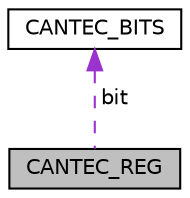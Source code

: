 digraph "CANTEC_REG"
{
  edge [fontname="Helvetica",fontsize="10",labelfontname="Helvetica",labelfontsize="10"];
  node [fontname="Helvetica",fontsize="10",shape=record];
  Node1 [label="CANTEC_REG",height=0.2,width=0.4,color="black", fillcolor="grey75", style="filled", fontcolor="black"];
  Node2 -> Node1 [dir="back",color="darkorchid3",fontsize="10",style="dashed",label=" bit" ,fontname="Helvetica"];
  Node2 [label="CANTEC_BITS",height=0.2,width=0.4,color="black", fillcolor="white", style="filled",URL="$struct_c_a_n_t_e_c___b_i_t_s.html"];
}

